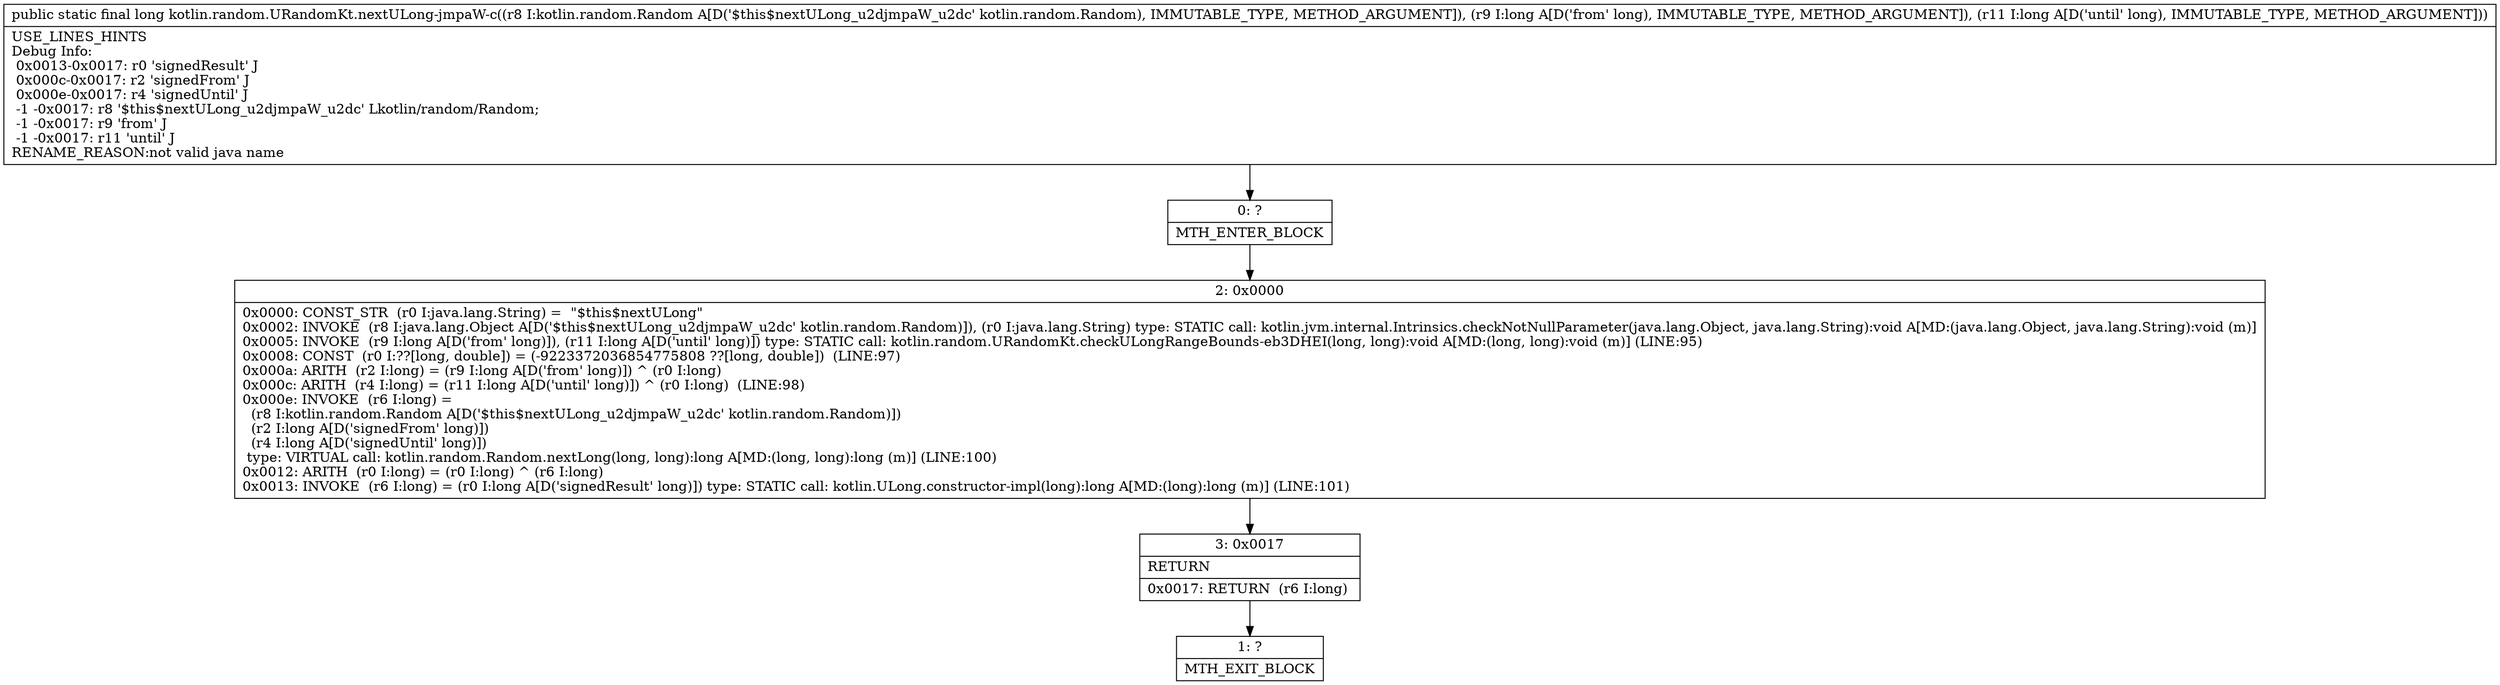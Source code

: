 digraph "CFG forkotlin.random.URandomKt.nextULong\-jmpaW\-c(Lkotlin\/random\/Random;JJ)J" {
Node_0 [shape=record,label="{0\:\ ?|MTH_ENTER_BLOCK\l}"];
Node_2 [shape=record,label="{2\:\ 0x0000|0x0000: CONST_STR  (r0 I:java.lang.String) =  \"$this$nextULong\" \l0x0002: INVOKE  (r8 I:java.lang.Object A[D('$this$nextULong_u2djmpaW_u2dc' kotlin.random.Random)]), (r0 I:java.lang.String) type: STATIC call: kotlin.jvm.internal.Intrinsics.checkNotNullParameter(java.lang.Object, java.lang.String):void A[MD:(java.lang.Object, java.lang.String):void (m)]\l0x0005: INVOKE  (r9 I:long A[D('from' long)]), (r11 I:long A[D('until' long)]) type: STATIC call: kotlin.random.URandomKt.checkULongRangeBounds\-eb3DHEI(long, long):void A[MD:(long, long):void (m)] (LINE:95)\l0x0008: CONST  (r0 I:??[long, double]) = (\-9223372036854775808 ??[long, double])  (LINE:97)\l0x000a: ARITH  (r2 I:long) = (r9 I:long A[D('from' long)]) ^ (r0 I:long) \l0x000c: ARITH  (r4 I:long) = (r11 I:long A[D('until' long)]) ^ (r0 I:long)  (LINE:98)\l0x000e: INVOKE  (r6 I:long) = \l  (r8 I:kotlin.random.Random A[D('$this$nextULong_u2djmpaW_u2dc' kotlin.random.Random)])\l  (r2 I:long A[D('signedFrom' long)])\l  (r4 I:long A[D('signedUntil' long)])\l type: VIRTUAL call: kotlin.random.Random.nextLong(long, long):long A[MD:(long, long):long (m)] (LINE:100)\l0x0012: ARITH  (r0 I:long) = (r0 I:long) ^ (r6 I:long) \l0x0013: INVOKE  (r6 I:long) = (r0 I:long A[D('signedResult' long)]) type: STATIC call: kotlin.ULong.constructor\-impl(long):long A[MD:(long):long (m)] (LINE:101)\l}"];
Node_3 [shape=record,label="{3\:\ 0x0017|RETURN\l|0x0017: RETURN  (r6 I:long) \l}"];
Node_1 [shape=record,label="{1\:\ ?|MTH_EXIT_BLOCK\l}"];
MethodNode[shape=record,label="{public static final long kotlin.random.URandomKt.nextULong\-jmpaW\-c((r8 I:kotlin.random.Random A[D('$this$nextULong_u2djmpaW_u2dc' kotlin.random.Random), IMMUTABLE_TYPE, METHOD_ARGUMENT]), (r9 I:long A[D('from' long), IMMUTABLE_TYPE, METHOD_ARGUMENT]), (r11 I:long A[D('until' long), IMMUTABLE_TYPE, METHOD_ARGUMENT]))  | USE_LINES_HINTS\lDebug Info:\l  0x0013\-0x0017: r0 'signedResult' J\l  0x000c\-0x0017: r2 'signedFrom' J\l  0x000e\-0x0017: r4 'signedUntil' J\l  \-1 \-0x0017: r8 '$this$nextULong_u2djmpaW_u2dc' Lkotlin\/random\/Random;\l  \-1 \-0x0017: r9 'from' J\l  \-1 \-0x0017: r11 'until' J\lRENAME_REASON:not valid java name\l}"];
MethodNode -> Node_0;Node_0 -> Node_2;
Node_2 -> Node_3;
Node_3 -> Node_1;
}


